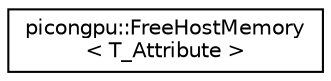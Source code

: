 digraph "Graphical Class Hierarchy"
{
 // LATEX_PDF_SIZE
  edge [fontname="Helvetica",fontsize="10",labelfontname="Helvetica",labelfontsize="10"];
  node [fontname="Helvetica",fontsize="10",shape=record];
  rankdir="LR";
  Node0 [label="picongpu::FreeHostMemory\l\< T_Attribute \>",height=0.2,width=0.4,color="black", fillcolor="white", style="filled",URL="$structpicongpu_1_1_free_host_memory.html",tooltip="free memory"];
}
